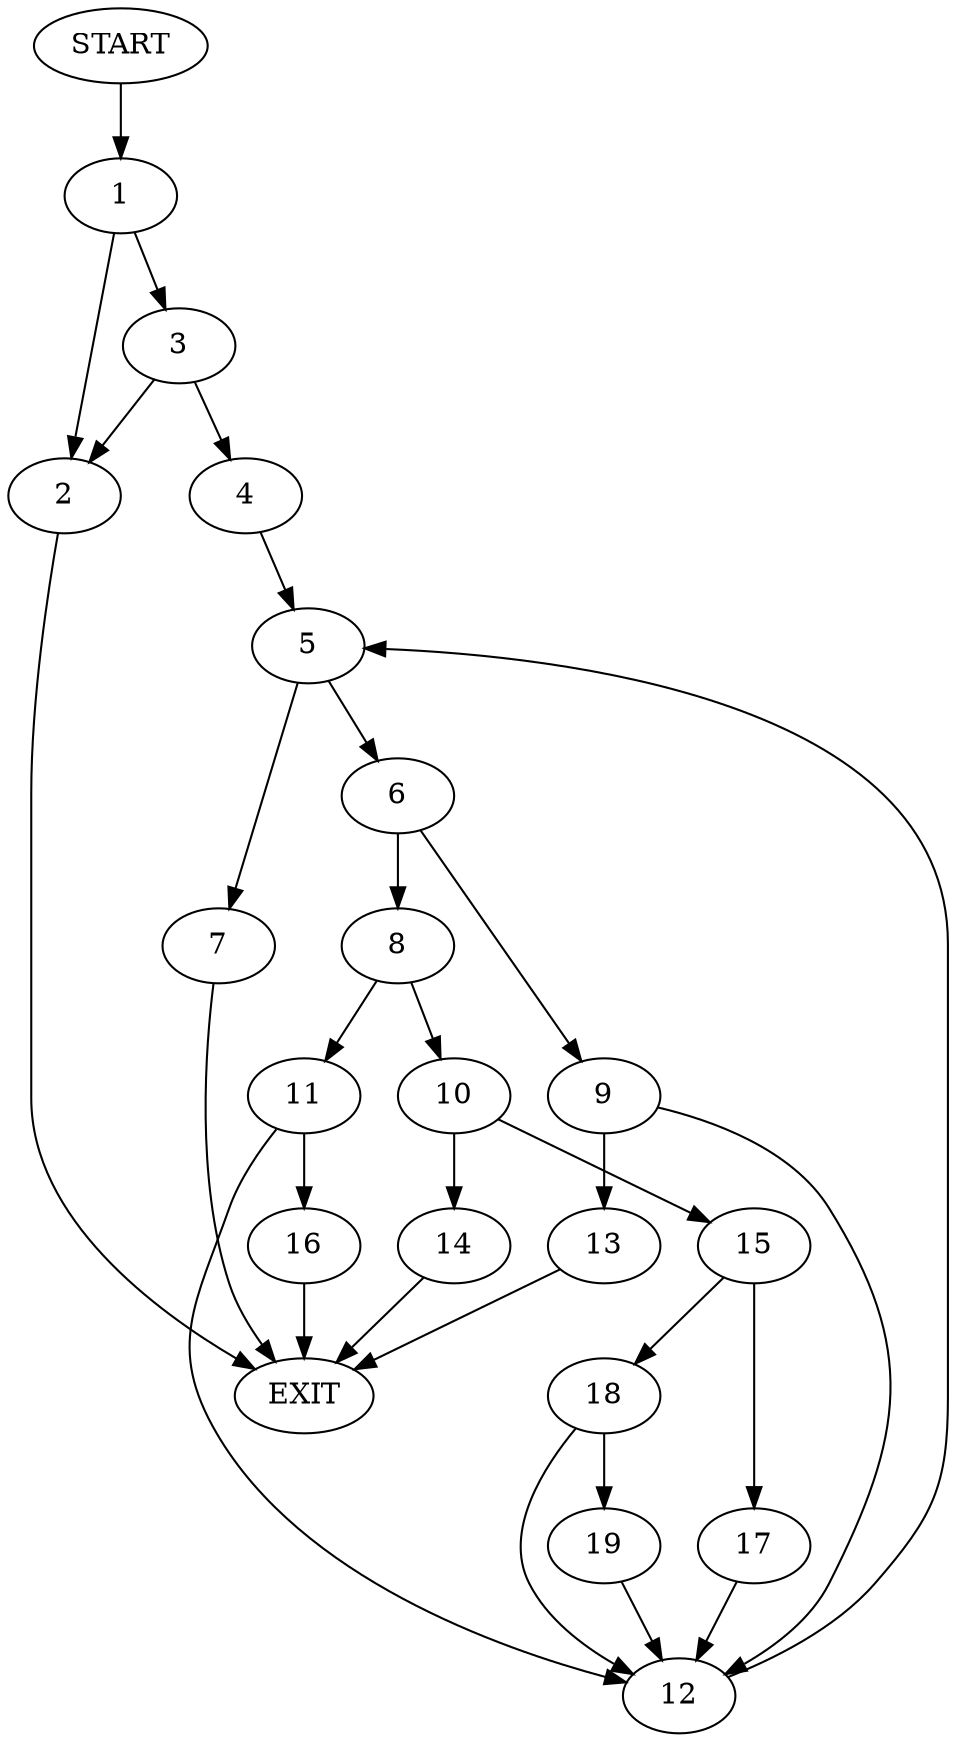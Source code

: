 digraph {
0 [label="START"]
20 [label="EXIT"]
0 -> 1
1 -> 2
1 -> 3
3 -> 2
3 -> 4
2 -> 20
4 -> 5
5 -> 6
5 -> 7
6 -> 8
6 -> 9
7 -> 20
8 -> 10
8 -> 11
9 -> 12
9 -> 13
13 -> 20
12 -> 5
10 -> 14
10 -> 15
11 -> 12
11 -> 16
16 -> 20
14 -> 20
15 -> 17
15 -> 18
17 -> 12
18 -> 19
18 -> 12
19 -> 12
}
